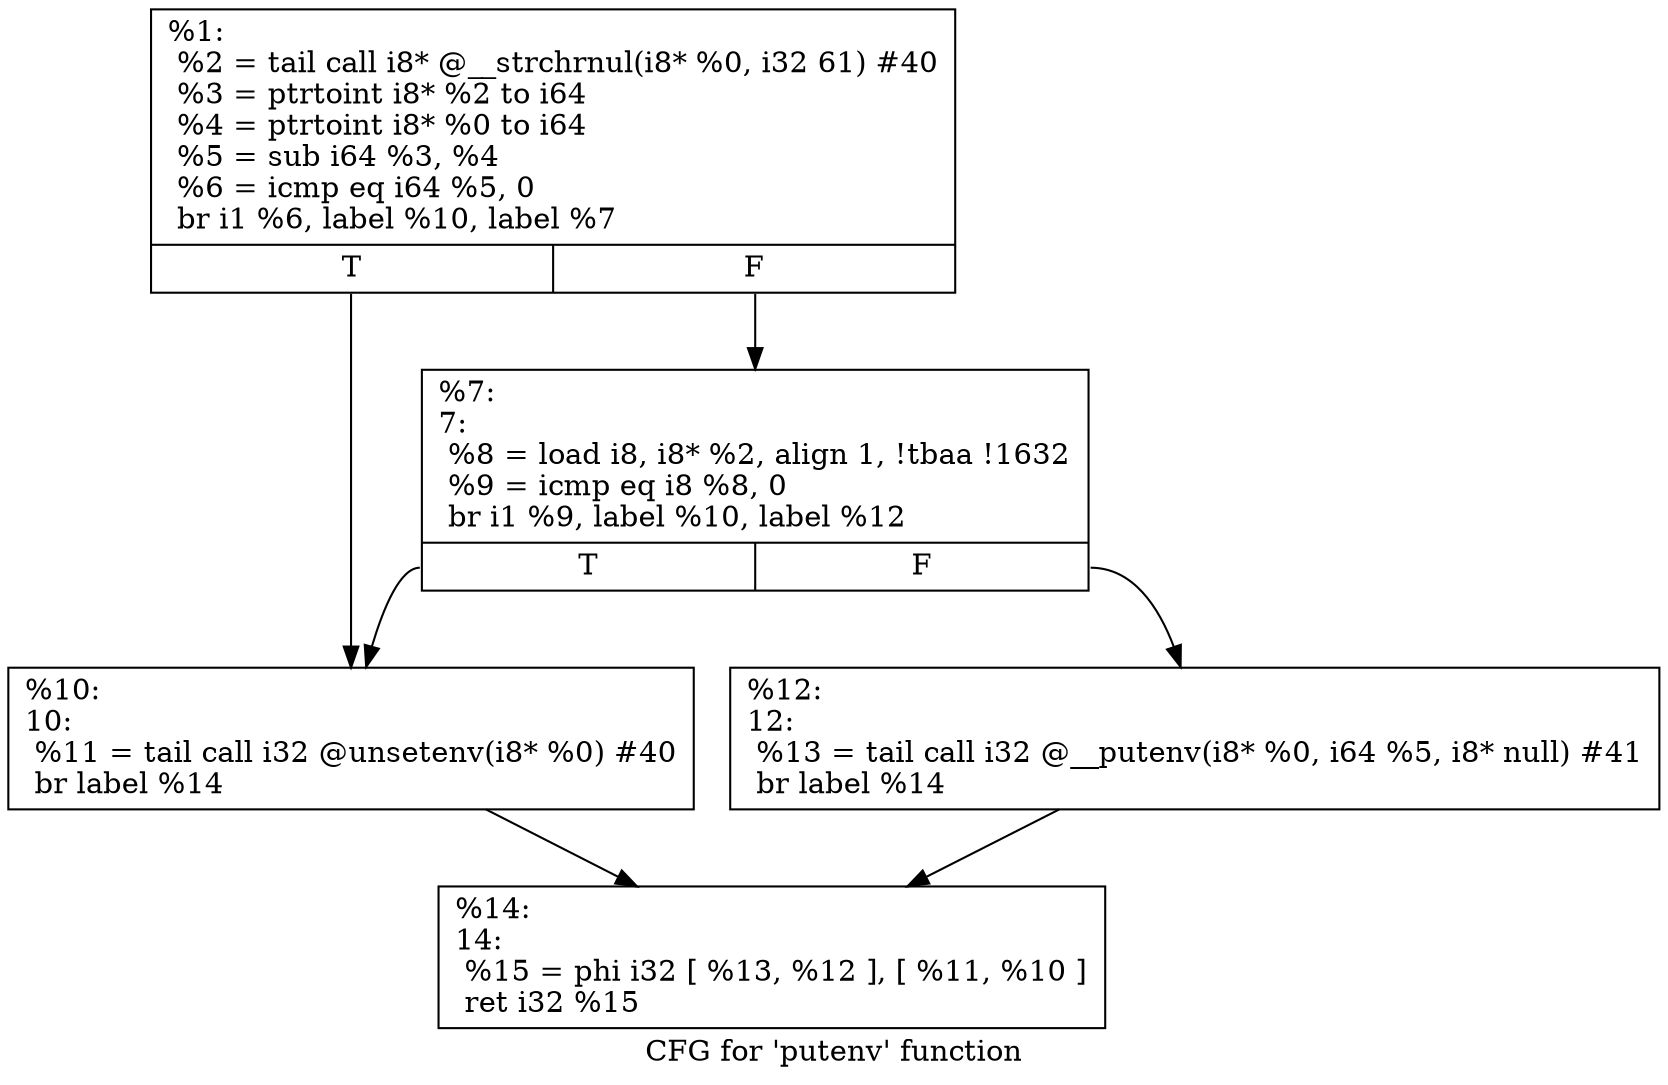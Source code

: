 digraph "CFG for 'putenv' function" {
	label="CFG for 'putenv' function";

	Node0x1fc4500 [shape=record,label="{%1:\l  %2 = tail call i8* @__strchrnul(i8* %0, i32 61) #40\l  %3 = ptrtoint i8* %2 to i64\l  %4 = ptrtoint i8* %0 to i64\l  %5 = sub i64 %3, %4\l  %6 = icmp eq i64 %5, 0\l  br i1 %6, label %10, label %7\l|{<s0>T|<s1>F}}"];
	Node0x1fc4500:s0 -> Node0x1fc48f0;
	Node0x1fc4500:s1 -> Node0x1fc48a0;
	Node0x1fc48a0 [shape=record,label="{%7:\l7:                                                \l  %8 = load i8, i8* %2, align 1, !tbaa !1632\l  %9 = icmp eq i8 %8, 0\l  br i1 %9, label %10, label %12\l|{<s0>T|<s1>F}}"];
	Node0x1fc48a0:s0 -> Node0x1fc48f0;
	Node0x1fc48a0:s1 -> Node0x1fc4940;
	Node0x1fc48f0 [shape=record,label="{%10:\l10:                                               \l  %11 = tail call i32 @unsetenv(i8* %0) #40\l  br label %14\l}"];
	Node0x1fc48f0 -> Node0x1fc4990;
	Node0x1fc4940 [shape=record,label="{%12:\l12:                                               \l  %13 = tail call i32 @__putenv(i8* %0, i64 %5, i8* null) #41\l  br label %14\l}"];
	Node0x1fc4940 -> Node0x1fc4990;
	Node0x1fc4990 [shape=record,label="{%14:\l14:                                               \l  %15 = phi i32 [ %13, %12 ], [ %11, %10 ]\l  ret i32 %15\l}"];
}
